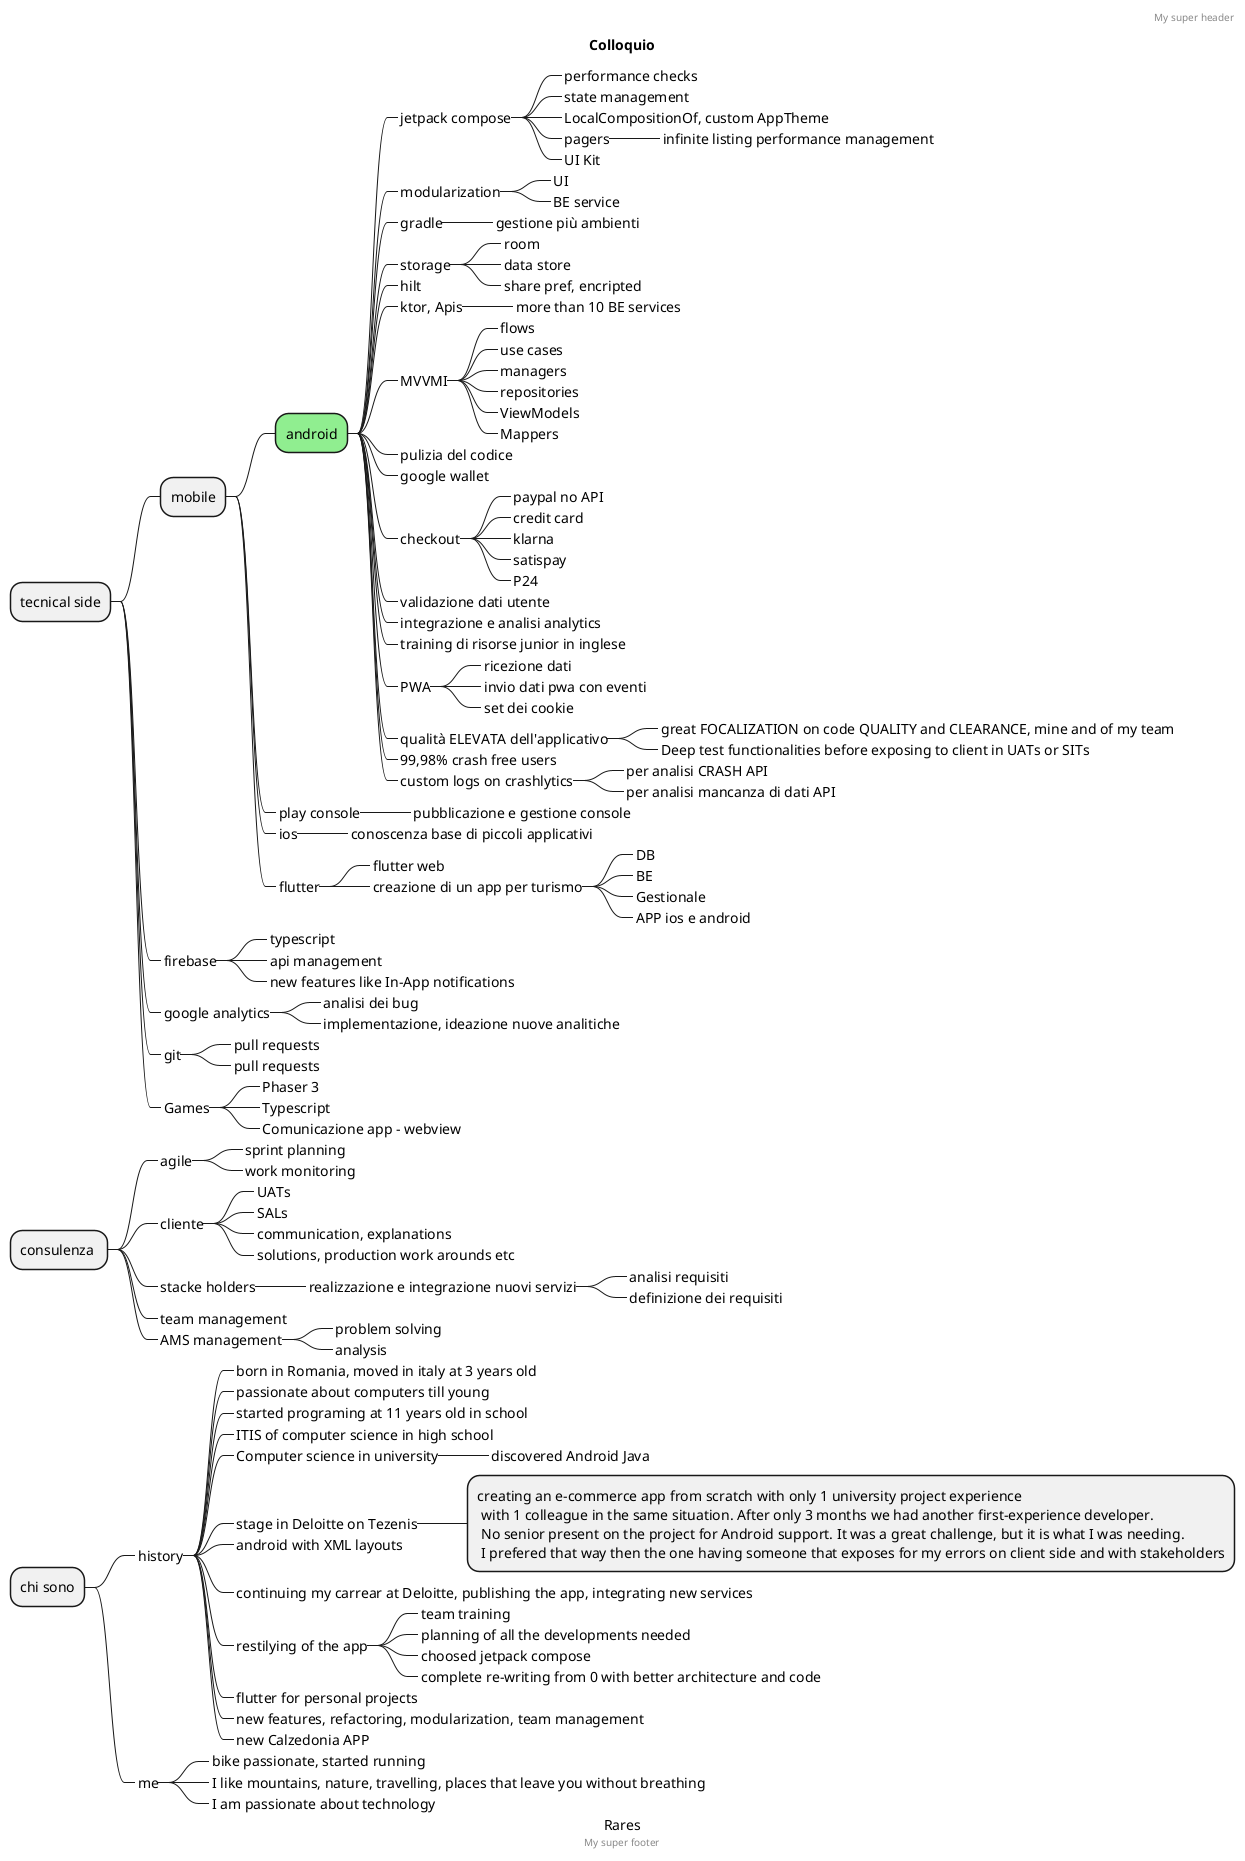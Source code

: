 @startmindmap
'https://plantuml.com/mindmap-diagram

caption Rares
title Colloquio


* tecnical side
** mobile

***[#lightgreen] android
    ****_ jetpack compose
    *****_ performance checks
    *****_ state management
    *****_ LocalCompositionOf, custom AppTheme
    *****_ pagers
    ******_ infinite listing performance management
    *****_  UI Kit
    ****_ modularization
    *****_  UI
    *****_  BE service
    ****_ gradle
    *****_  gestione più ambienti
    ****_ storage
    *****_  room
    *****_  data store
    *****_  share pref, encripted
    ****_ hilt
    ****_ ktor, Apis
    *****_  more than 10 BE services
    ****_ MVVMI
    *****_  flows
    *****_  use cases
    *****_  managers
    *****_  repositories
    *****_  ViewModels
    *****_  Mappers
    ****_ pulizia del codice
    ****_ google wallet
    ****_ checkout
    *****_  paypal no API
    *****_  credit card
    *****_  klarna
    *****_  satispay
    *****_  P24
    ****_ validazione dati utente
    ****_ integrazione e analisi analytics
    ****_ training di risorse junior in inglese
    ****_ PWA
    *****_  ricezione dati
    *****_  invio dati pwa con eventi
    *****_  set dei cookie
    ****_ qualità ELEVATA dell'applicativo
    *****_  great FOCALIZATION on code QUALITY and CLEARANCE, mine and of my team
    *****_  Deep test functionalities before exposing to client in UATs or SITs
    ****_ 99,98% crash free users
    ****_ custom logs on crashlytics
    *****_  per analisi CRASH API
    *****_  per analisi mancanza di dati API

***_ play console
    ****_ pubblicazione e gestione console

***_ ios
    ****_ conoscenza base di piccoli applicativi

***_ flutter
    ****_ flutter web
    ****_ creazione di un app per turismo
    *****_  DB
    *****_  BE
    *****_  Gestionale
    *****_  APP ios e android

**_ firebase
    ***_ typescript
    ***_ api management
    ***_ new features like In-App notifications
**_ google analytics
    ***_ analisi dei bug
    ***_ implementazione, ideazione nuove analitiche
**_ git
    ***_ pull requests
    ***_ pull requests
**_ Games
    ***_ Phaser 3
    ***_ Typescript
    ***_ Comunicazione app - webview


* consulenza 
    **_ agile
    ***_ sprint planning
    ***_ work monitoring
    **_ cliente
    ***_ UATs
    ***_ SALs
    ***_ communication, explanations
    ***_ solutions, production work arounds etc
    **_ stacke holders
    ***_ realizzazione e integrazione nuovi servizi
    ****_ analisi requisiti
    ****_ definizione dei requisiti
    **_ team management
    **_ AMS management
    ***_ problem solving
    ***_ analysis

* chi sono
**_ history
    ***_ born in Romania, moved in italy at 3 years old
    ***_ passionate about computers till young
    ***_ started programing at 11 years old in school
    ***_ ITIS of computer science in high school
    ***_ Computer science in university
    ****_ discovered Android Java
    ***_ stage in Deloitte on Tezenis
    **** creating an e-commerce app from scratch with only 1 university project experience\n with 1 colleague in the same situation. After only 3 months we had another first-experience developer.\n No senior present on the project for Android support. It was a great challenge, but it is what I was needing. \n I prefered that way then the one having someone that exposes for my errors on client side and with stakeholders
    ***_ android with XML layouts
    ***_ continuing my carrear at Deloitte, publishing the app, integrating new services
    ***_ restilying of the app
    ****_ team training
    ****_ planning of all the developments needed
    ****_ choosed jetpack compose
    ****_ complete re-writing from 0 with better architecture and code
    ***_ flutter for personal projects
    ***_ new features, refactoring, modularization, team management
    ***_ new Calzedonia APP

**_ me
    ***_ bike passionate, started running
    ***_ I like mountains, nature, travelling, places that leave you without breathing
    ***_ I am passionate about technology



header
My super header
endheader

center footer My super footer

@endmindmap
